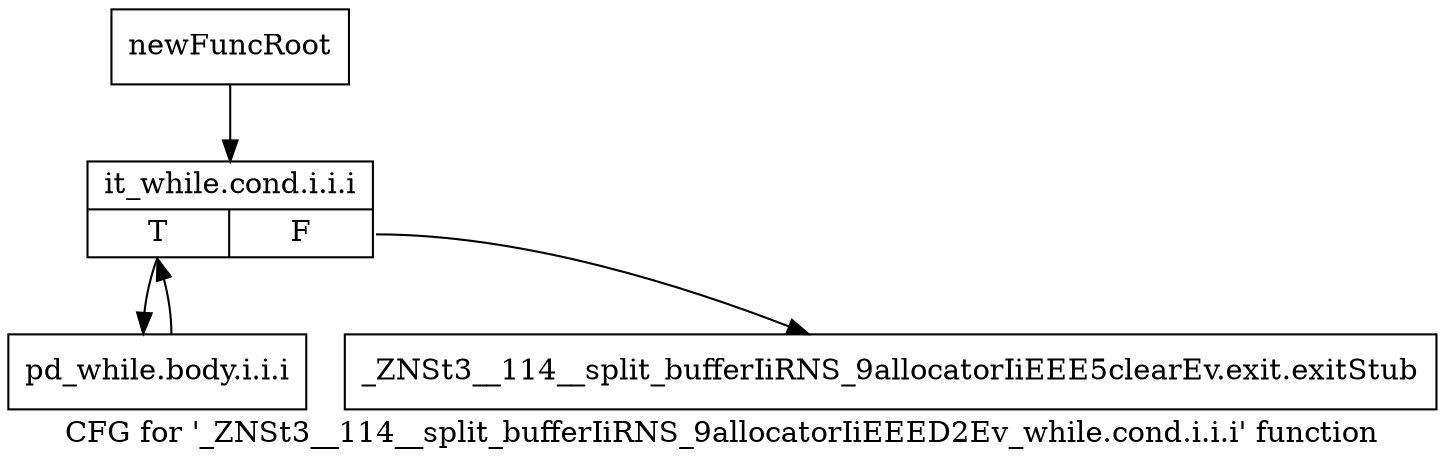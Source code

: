digraph "CFG for '_ZNSt3__114__split_bufferIiRNS_9allocatorIiEEED2Ev_while.cond.i.i.i' function" {
	label="CFG for '_ZNSt3__114__split_bufferIiRNS_9allocatorIiEEED2Ev_while.cond.i.i.i' function";

	Node0x8f1f870 [shape=record,label="{newFuncRoot}"];
	Node0x8f1f870 -> Node0x8f1f910;
	Node0x8f1f8c0 [shape=record,label="{_ZNSt3__114__split_bufferIiRNS_9allocatorIiEEE5clearEv.exit.exitStub}"];
	Node0x8f1f910 [shape=record,label="{it_while.cond.i.i.i|{<s0>T|<s1>F}}"];
	Node0x8f1f910:s0 -> Node0x8f1f960;
	Node0x8f1f910:s1 -> Node0x8f1f8c0;
	Node0x8f1f960 [shape=record,label="{pd_while.body.i.i.i}"];
	Node0x8f1f960 -> Node0x8f1f910;
}
